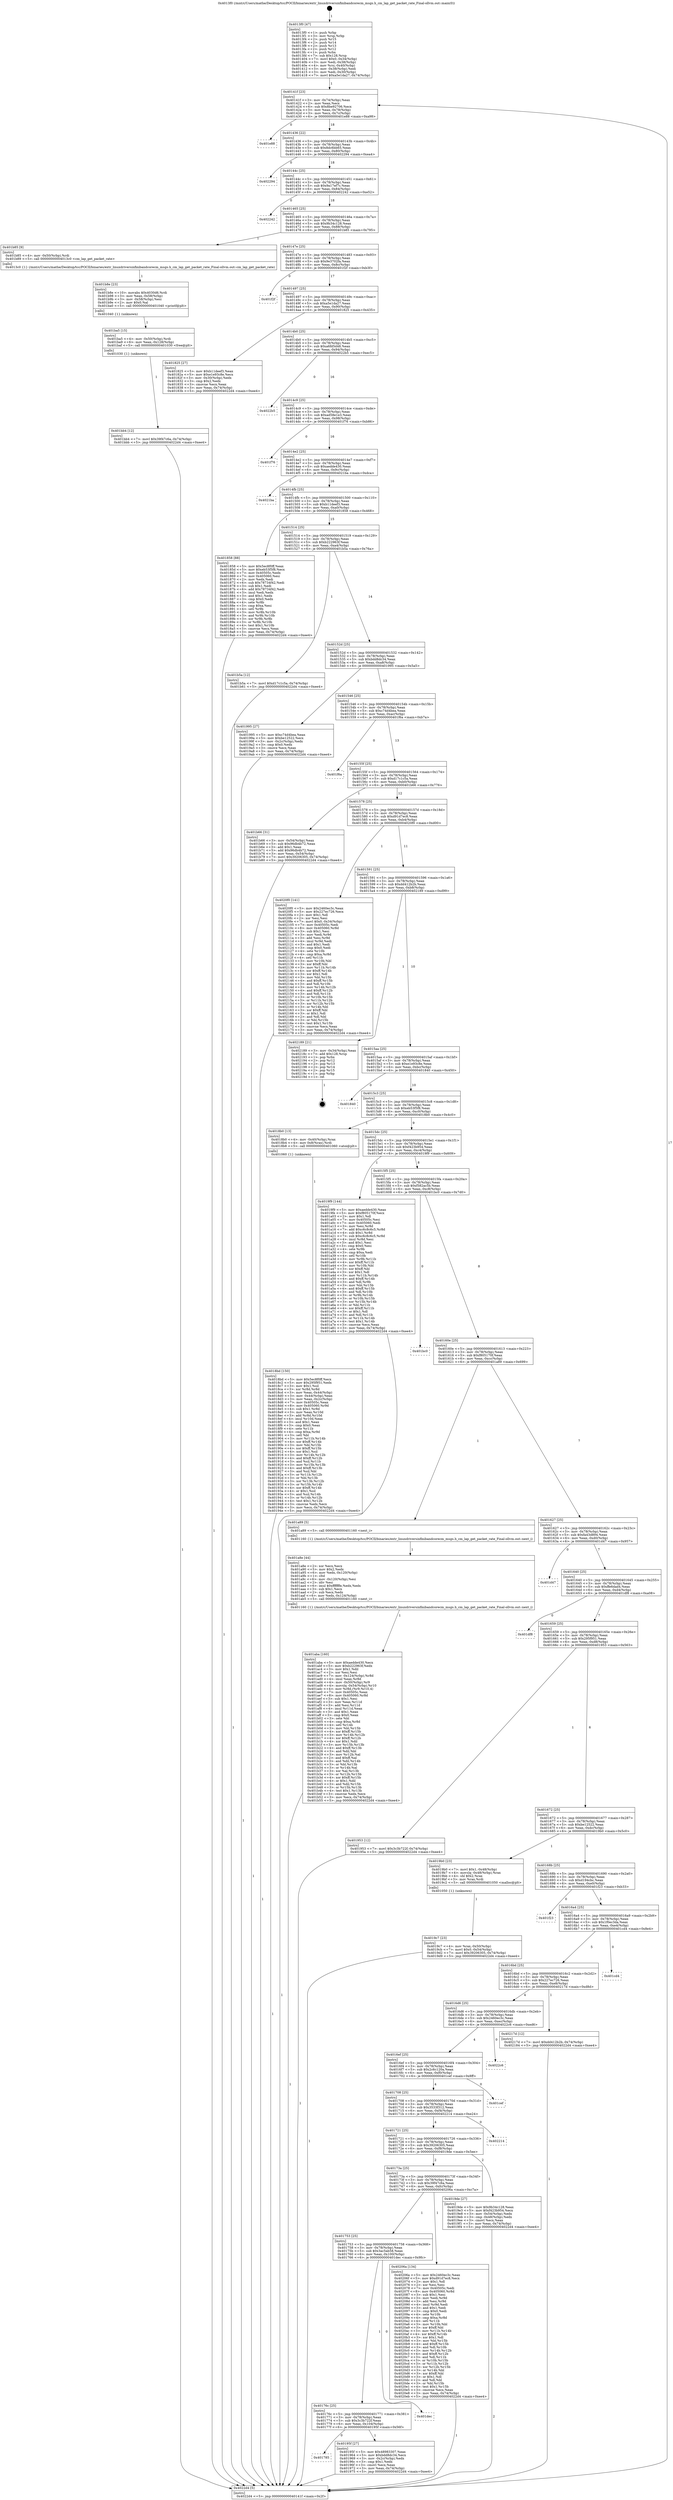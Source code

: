 digraph "0x4013f0" {
  label = "0x4013f0 (/mnt/c/Users/mathe/Desktop/tcc/POCII/binaries/extr_linuxdriversinfinibandcorecm_msgs.h_cm_lap_get_packet_rate_Final-ollvm.out::main(0))"
  labelloc = "t"
  node[shape=record]

  Entry [label="",width=0.3,height=0.3,shape=circle,fillcolor=black,style=filled]
  "0x40141f" [label="{
     0x40141f [23]\l
     | [instrs]\l
     &nbsp;&nbsp;0x40141f \<+3\>: mov -0x74(%rbp),%eax\l
     &nbsp;&nbsp;0x401422 \<+2\>: mov %eax,%ecx\l
     &nbsp;&nbsp;0x401424 \<+6\>: sub $0x8be92706,%ecx\l
     &nbsp;&nbsp;0x40142a \<+3\>: mov %eax,-0x78(%rbp)\l
     &nbsp;&nbsp;0x40142d \<+3\>: mov %ecx,-0x7c(%rbp)\l
     &nbsp;&nbsp;0x401430 \<+6\>: je 0000000000401e88 \<main+0xa98\>\l
  }"]
  "0x401e88" [label="{
     0x401e88\l
  }", style=dashed]
  "0x401436" [label="{
     0x401436 [22]\l
     | [instrs]\l
     &nbsp;&nbsp;0x401436 \<+5\>: jmp 000000000040143b \<main+0x4b\>\l
     &nbsp;&nbsp;0x40143b \<+3\>: mov -0x78(%rbp),%eax\l
     &nbsp;&nbsp;0x40143e \<+5\>: sub $0x8dc6bb65,%eax\l
     &nbsp;&nbsp;0x401443 \<+3\>: mov %eax,-0x80(%rbp)\l
     &nbsp;&nbsp;0x401446 \<+6\>: je 0000000000402294 \<main+0xea4\>\l
  }"]
  Exit [label="",width=0.3,height=0.3,shape=circle,fillcolor=black,style=filled,peripheries=2]
  "0x402294" [label="{
     0x402294\l
  }", style=dashed]
  "0x40144c" [label="{
     0x40144c [25]\l
     | [instrs]\l
     &nbsp;&nbsp;0x40144c \<+5\>: jmp 0000000000401451 \<main+0x61\>\l
     &nbsp;&nbsp;0x401451 \<+3\>: mov -0x78(%rbp),%eax\l
     &nbsp;&nbsp;0x401454 \<+5\>: sub $0x9a17ef7c,%eax\l
     &nbsp;&nbsp;0x401459 \<+6\>: mov %eax,-0x84(%rbp)\l
     &nbsp;&nbsp;0x40145f \<+6\>: je 0000000000402242 \<main+0xe52\>\l
  }"]
  "0x401bb4" [label="{
     0x401bb4 [12]\l
     | [instrs]\l
     &nbsp;&nbsp;0x401bb4 \<+7\>: movl $0x39f47c6a,-0x74(%rbp)\l
     &nbsp;&nbsp;0x401bbb \<+5\>: jmp 00000000004022d4 \<main+0xee4\>\l
  }"]
  "0x402242" [label="{
     0x402242\l
  }", style=dashed]
  "0x401465" [label="{
     0x401465 [25]\l
     | [instrs]\l
     &nbsp;&nbsp;0x401465 \<+5\>: jmp 000000000040146a \<main+0x7a\>\l
     &nbsp;&nbsp;0x40146a \<+3\>: mov -0x78(%rbp),%eax\l
     &nbsp;&nbsp;0x40146d \<+5\>: sub $0x9b34c128,%eax\l
     &nbsp;&nbsp;0x401472 \<+6\>: mov %eax,-0x88(%rbp)\l
     &nbsp;&nbsp;0x401478 \<+6\>: je 0000000000401b85 \<main+0x795\>\l
  }"]
  "0x401ba5" [label="{
     0x401ba5 [15]\l
     | [instrs]\l
     &nbsp;&nbsp;0x401ba5 \<+4\>: mov -0x50(%rbp),%rdi\l
     &nbsp;&nbsp;0x401ba9 \<+6\>: mov %eax,-0x128(%rbp)\l
     &nbsp;&nbsp;0x401baf \<+5\>: call 0000000000401030 \<free@plt\>\l
     | [calls]\l
     &nbsp;&nbsp;0x401030 \{1\} (unknown)\l
  }"]
  "0x401b85" [label="{
     0x401b85 [9]\l
     | [instrs]\l
     &nbsp;&nbsp;0x401b85 \<+4\>: mov -0x50(%rbp),%rdi\l
     &nbsp;&nbsp;0x401b89 \<+5\>: call 00000000004013c0 \<cm_lap_get_packet_rate\>\l
     | [calls]\l
     &nbsp;&nbsp;0x4013c0 \{1\} (/mnt/c/Users/mathe/Desktop/tcc/POCII/binaries/extr_linuxdriversinfinibandcorecm_msgs.h_cm_lap_get_packet_rate_Final-ollvm.out::cm_lap_get_packet_rate)\l
  }"]
  "0x40147e" [label="{
     0x40147e [25]\l
     | [instrs]\l
     &nbsp;&nbsp;0x40147e \<+5\>: jmp 0000000000401483 \<main+0x93\>\l
     &nbsp;&nbsp;0x401483 \<+3\>: mov -0x78(%rbp),%eax\l
     &nbsp;&nbsp;0x401486 \<+5\>: sub $0x9e3702fa,%eax\l
     &nbsp;&nbsp;0x40148b \<+6\>: mov %eax,-0x8c(%rbp)\l
     &nbsp;&nbsp;0x401491 \<+6\>: je 0000000000401f2f \<main+0xb3f\>\l
  }"]
  "0x401b8e" [label="{
     0x401b8e [23]\l
     | [instrs]\l
     &nbsp;&nbsp;0x401b8e \<+10\>: movabs $0x4030d6,%rdi\l
     &nbsp;&nbsp;0x401b98 \<+3\>: mov %eax,-0x58(%rbp)\l
     &nbsp;&nbsp;0x401b9b \<+3\>: mov -0x58(%rbp),%esi\l
     &nbsp;&nbsp;0x401b9e \<+2\>: mov $0x0,%al\l
     &nbsp;&nbsp;0x401ba0 \<+5\>: call 0000000000401040 \<printf@plt\>\l
     | [calls]\l
     &nbsp;&nbsp;0x401040 \{1\} (unknown)\l
  }"]
  "0x401f2f" [label="{
     0x401f2f\l
  }", style=dashed]
  "0x401497" [label="{
     0x401497 [25]\l
     | [instrs]\l
     &nbsp;&nbsp;0x401497 \<+5\>: jmp 000000000040149c \<main+0xac\>\l
     &nbsp;&nbsp;0x40149c \<+3\>: mov -0x78(%rbp),%eax\l
     &nbsp;&nbsp;0x40149f \<+5\>: sub $0xa5e1da27,%eax\l
     &nbsp;&nbsp;0x4014a4 \<+6\>: mov %eax,-0x90(%rbp)\l
     &nbsp;&nbsp;0x4014aa \<+6\>: je 0000000000401825 \<main+0x435\>\l
  }"]
  "0x401aba" [label="{
     0x401aba [160]\l
     | [instrs]\l
     &nbsp;&nbsp;0x401aba \<+5\>: mov $0xaedde430,%ecx\l
     &nbsp;&nbsp;0x401abf \<+5\>: mov $0xb222963f,%edx\l
     &nbsp;&nbsp;0x401ac4 \<+3\>: mov $0x1,%dil\l
     &nbsp;&nbsp;0x401ac7 \<+2\>: xor %esi,%esi\l
     &nbsp;&nbsp;0x401ac9 \<+7\>: mov -0x124(%rbp),%r8d\l
     &nbsp;&nbsp;0x401ad0 \<+4\>: imul %eax,%r8d\l
     &nbsp;&nbsp;0x401ad4 \<+4\>: mov -0x50(%rbp),%r9\l
     &nbsp;&nbsp;0x401ad8 \<+4\>: movslq -0x54(%rbp),%r10\l
     &nbsp;&nbsp;0x401adc \<+4\>: mov %r8d,(%r9,%r10,4)\l
     &nbsp;&nbsp;0x401ae0 \<+7\>: mov 0x40505c,%eax\l
     &nbsp;&nbsp;0x401ae7 \<+8\>: mov 0x405060,%r8d\l
     &nbsp;&nbsp;0x401aef \<+3\>: sub $0x1,%esi\l
     &nbsp;&nbsp;0x401af2 \<+3\>: mov %eax,%r11d\l
     &nbsp;&nbsp;0x401af5 \<+3\>: add %esi,%r11d\l
     &nbsp;&nbsp;0x401af8 \<+4\>: imul %r11d,%eax\l
     &nbsp;&nbsp;0x401afc \<+3\>: and $0x1,%eax\l
     &nbsp;&nbsp;0x401aff \<+3\>: cmp $0x0,%eax\l
     &nbsp;&nbsp;0x401b02 \<+3\>: sete %bl\l
     &nbsp;&nbsp;0x401b05 \<+4\>: cmp $0xa,%r8d\l
     &nbsp;&nbsp;0x401b09 \<+4\>: setl %r14b\l
     &nbsp;&nbsp;0x401b0d \<+3\>: mov %bl,%r15b\l
     &nbsp;&nbsp;0x401b10 \<+4\>: xor $0xff,%r15b\l
     &nbsp;&nbsp;0x401b14 \<+3\>: mov %r14b,%r12b\l
     &nbsp;&nbsp;0x401b17 \<+4\>: xor $0xff,%r12b\l
     &nbsp;&nbsp;0x401b1b \<+4\>: xor $0x1,%dil\l
     &nbsp;&nbsp;0x401b1f \<+3\>: mov %r15b,%r13b\l
     &nbsp;&nbsp;0x401b22 \<+4\>: and $0xff,%r13b\l
     &nbsp;&nbsp;0x401b26 \<+3\>: and %dil,%bl\l
     &nbsp;&nbsp;0x401b29 \<+3\>: mov %r12b,%al\l
     &nbsp;&nbsp;0x401b2c \<+2\>: and $0xff,%al\l
     &nbsp;&nbsp;0x401b2e \<+3\>: and %dil,%r14b\l
     &nbsp;&nbsp;0x401b31 \<+3\>: or %bl,%r13b\l
     &nbsp;&nbsp;0x401b34 \<+3\>: or %r14b,%al\l
     &nbsp;&nbsp;0x401b37 \<+3\>: xor %al,%r13b\l
     &nbsp;&nbsp;0x401b3a \<+3\>: or %r12b,%r15b\l
     &nbsp;&nbsp;0x401b3d \<+4\>: xor $0xff,%r15b\l
     &nbsp;&nbsp;0x401b41 \<+4\>: or $0x1,%dil\l
     &nbsp;&nbsp;0x401b45 \<+3\>: and %dil,%r15b\l
     &nbsp;&nbsp;0x401b48 \<+3\>: or %r15b,%r13b\l
     &nbsp;&nbsp;0x401b4b \<+4\>: test $0x1,%r13b\l
     &nbsp;&nbsp;0x401b4f \<+3\>: cmovne %edx,%ecx\l
     &nbsp;&nbsp;0x401b52 \<+3\>: mov %ecx,-0x74(%rbp)\l
     &nbsp;&nbsp;0x401b55 \<+5\>: jmp 00000000004022d4 \<main+0xee4\>\l
  }"]
  "0x401825" [label="{
     0x401825 [27]\l
     | [instrs]\l
     &nbsp;&nbsp;0x401825 \<+5\>: mov $0xb11deef3,%eax\l
     &nbsp;&nbsp;0x40182a \<+5\>: mov $0xe1e93c8e,%ecx\l
     &nbsp;&nbsp;0x40182f \<+3\>: mov -0x30(%rbp),%edx\l
     &nbsp;&nbsp;0x401832 \<+3\>: cmp $0x2,%edx\l
     &nbsp;&nbsp;0x401835 \<+3\>: cmovne %ecx,%eax\l
     &nbsp;&nbsp;0x401838 \<+3\>: mov %eax,-0x74(%rbp)\l
     &nbsp;&nbsp;0x40183b \<+5\>: jmp 00000000004022d4 \<main+0xee4\>\l
  }"]
  "0x4014b0" [label="{
     0x4014b0 [25]\l
     | [instrs]\l
     &nbsp;&nbsp;0x4014b0 \<+5\>: jmp 00000000004014b5 \<main+0xc5\>\l
     &nbsp;&nbsp;0x4014b5 \<+3\>: mov -0x78(%rbp),%eax\l
     &nbsp;&nbsp;0x4014b8 \<+5\>: sub $0xa6fd5d48,%eax\l
     &nbsp;&nbsp;0x4014bd \<+6\>: mov %eax,-0x94(%rbp)\l
     &nbsp;&nbsp;0x4014c3 \<+6\>: je 00000000004022b5 \<main+0xec5\>\l
  }"]
  "0x4022d4" [label="{
     0x4022d4 [5]\l
     | [instrs]\l
     &nbsp;&nbsp;0x4022d4 \<+5\>: jmp 000000000040141f \<main+0x2f\>\l
  }"]
  "0x4013f0" [label="{
     0x4013f0 [47]\l
     | [instrs]\l
     &nbsp;&nbsp;0x4013f0 \<+1\>: push %rbp\l
     &nbsp;&nbsp;0x4013f1 \<+3\>: mov %rsp,%rbp\l
     &nbsp;&nbsp;0x4013f4 \<+2\>: push %r15\l
     &nbsp;&nbsp;0x4013f6 \<+2\>: push %r14\l
     &nbsp;&nbsp;0x4013f8 \<+2\>: push %r13\l
     &nbsp;&nbsp;0x4013fa \<+2\>: push %r12\l
     &nbsp;&nbsp;0x4013fc \<+1\>: push %rbx\l
     &nbsp;&nbsp;0x4013fd \<+7\>: sub $0x128,%rsp\l
     &nbsp;&nbsp;0x401404 \<+7\>: movl $0x0,-0x34(%rbp)\l
     &nbsp;&nbsp;0x40140b \<+3\>: mov %edi,-0x38(%rbp)\l
     &nbsp;&nbsp;0x40140e \<+4\>: mov %rsi,-0x40(%rbp)\l
     &nbsp;&nbsp;0x401412 \<+3\>: mov -0x38(%rbp),%edi\l
     &nbsp;&nbsp;0x401415 \<+3\>: mov %edi,-0x30(%rbp)\l
     &nbsp;&nbsp;0x401418 \<+7\>: movl $0xa5e1da27,-0x74(%rbp)\l
  }"]
  "0x401a8e" [label="{
     0x401a8e [44]\l
     | [instrs]\l
     &nbsp;&nbsp;0x401a8e \<+2\>: xor %ecx,%ecx\l
     &nbsp;&nbsp;0x401a90 \<+5\>: mov $0x2,%edx\l
     &nbsp;&nbsp;0x401a95 \<+6\>: mov %edx,-0x120(%rbp)\l
     &nbsp;&nbsp;0x401a9b \<+1\>: cltd\l
     &nbsp;&nbsp;0x401a9c \<+6\>: mov -0x120(%rbp),%esi\l
     &nbsp;&nbsp;0x401aa2 \<+2\>: idiv %esi\l
     &nbsp;&nbsp;0x401aa4 \<+6\>: imul $0xfffffffe,%edx,%edx\l
     &nbsp;&nbsp;0x401aaa \<+3\>: sub $0x1,%ecx\l
     &nbsp;&nbsp;0x401aad \<+2\>: sub %ecx,%edx\l
     &nbsp;&nbsp;0x401aaf \<+6\>: mov %edx,-0x124(%rbp)\l
     &nbsp;&nbsp;0x401ab5 \<+5\>: call 0000000000401160 \<next_i\>\l
     | [calls]\l
     &nbsp;&nbsp;0x401160 \{1\} (/mnt/c/Users/mathe/Desktop/tcc/POCII/binaries/extr_linuxdriversinfinibandcorecm_msgs.h_cm_lap_get_packet_rate_Final-ollvm.out::next_i)\l
  }"]
  "0x4022b5" [label="{
     0x4022b5\l
  }", style=dashed]
  "0x4014c9" [label="{
     0x4014c9 [25]\l
     | [instrs]\l
     &nbsp;&nbsp;0x4014c9 \<+5\>: jmp 00000000004014ce \<main+0xde\>\l
     &nbsp;&nbsp;0x4014ce \<+3\>: mov -0x78(%rbp),%eax\l
     &nbsp;&nbsp;0x4014d1 \<+5\>: sub $0xad58e1e3,%eax\l
     &nbsp;&nbsp;0x4014d6 \<+6\>: mov %eax,-0x98(%rbp)\l
     &nbsp;&nbsp;0x4014dc \<+6\>: je 0000000000401f76 \<main+0xb86\>\l
  }"]
  "0x4019c7" [label="{
     0x4019c7 [23]\l
     | [instrs]\l
     &nbsp;&nbsp;0x4019c7 \<+4\>: mov %rax,-0x50(%rbp)\l
     &nbsp;&nbsp;0x4019cb \<+7\>: movl $0x0,-0x54(%rbp)\l
     &nbsp;&nbsp;0x4019d2 \<+7\>: movl $0x39206305,-0x74(%rbp)\l
     &nbsp;&nbsp;0x4019d9 \<+5\>: jmp 00000000004022d4 \<main+0xee4\>\l
  }"]
  "0x401f76" [label="{
     0x401f76\l
  }", style=dashed]
  "0x4014e2" [label="{
     0x4014e2 [25]\l
     | [instrs]\l
     &nbsp;&nbsp;0x4014e2 \<+5\>: jmp 00000000004014e7 \<main+0xf7\>\l
     &nbsp;&nbsp;0x4014e7 \<+3\>: mov -0x78(%rbp),%eax\l
     &nbsp;&nbsp;0x4014ea \<+5\>: sub $0xaedde430,%eax\l
     &nbsp;&nbsp;0x4014ef \<+6\>: mov %eax,-0x9c(%rbp)\l
     &nbsp;&nbsp;0x4014f5 \<+6\>: je 00000000004021ba \<main+0xdca\>\l
  }"]
  "0x401785" [label="{
     0x401785\l
  }", style=dashed]
  "0x4021ba" [label="{
     0x4021ba\l
  }", style=dashed]
  "0x4014fb" [label="{
     0x4014fb [25]\l
     | [instrs]\l
     &nbsp;&nbsp;0x4014fb \<+5\>: jmp 0000000000401500 \<main+0x110\>\l
     &nbsp;&nbsp;0x401500 \<+3\>: mov -0x78(%rbp),%eax\l
     &nbsp;&nbsp;0x401503 \<+5\>: sub $0xb11deef3,%eax\l
     &nbsp;&nbsp;0x401508 \<+6\>: mov %eax,-0xa0(%rbp)\l
     &nbsp;&nbsp;0x40150e \<+6\>: je 0000000000401858 \<main+0x468\>\l
  }"]
  "0x40195f" [label="{
     0x40195f [27]\l
     | [instrs]\l
     &nbsp;&nbsp;0x40195f \<+5\>: mov $0x48983307,%eax\l
     &nbsp;&nbsp;0x401964 \<+5\>: mov $0xbdd8dc34,%ecx\l
     &nbsp;&nbsp;0x401969 \<+3\>: mov -0x2c(%rbp),%edx\l
     &nbsp;&nbsp;0x40196c \<+3\>: cmp $0x1,%edx\l
     &nbsp;&nbsp;0x40196f \<+3\>: cmovl %ecx,%eax\l
     &nbsp;&nbsp;0x401972 \<+3\>: mov %eax,-0x74(%rbp)\l
     &nbsp;&nbsp;0x401975 \<+5\>: jmp 00000000004022d4 \<main+0xee4\>\l
  }"]
  "0x401858" [label="{
     0x401858 [88]\l
     | [instrs]\l
     &nbsp;&nbsp;0x401858 \<+5\>: mov $0x5ec8f0ff,%eax\l
     &nbsp;&nbsp;0x40185d \<+5\>: mov $0xeb53f5f8,%ecx\l
     &nbsp;&nbsp;0x401862 \<+7\>: mov 0x40505c,%edx\l
     &nbsp;&nbsp;0x401869 \<+7\>: mov 0x405060,%esi\l
     &nbsp;&nbsp;0x401870 \<+2\>: mov %edx,%edi\l
     &nbsp;&nbsp;0x401872 \<+6\>: sub $0x78734f42,%edi\l
     &nbsp;&nbsp;0x401878 \<+3\>: sub $0x1,%edi\l
     &nbsp;&nbsp;0x40187b \<+6\>: add $0x78734f42,%edi\l
     &nbsp;&nbsp;0x401881 \<+3\>: imul %edi,%edx\l
     &nbsp;&nbsp;0x401884 \<+3\>: and $0x1,%edx\l
     &nbsp;&nbsp;0x401887 \<+3\>: cmp $0x0,%edx\l
     &nbsp;&nbsp;0x40188a \<+4\>: sete %r8b\l
     &nbsp;&nbsp;0x40188e \<+3\>: cmp $0xa,%esi\l
     &nbsp;&nbsp;0x401891 \<+4\>: setl %r9b\l
     &nbsp;&nbsp;0x401895 \<+3\>: mov %r8b,%r10b\l
     &nbsp;&nbsp;0x401898 \<+3\>: and %r9b,%r10b\l
     &nbsp;&nbsp;0x40189b \<+3\>: xor %r9b,%r8b\l
     &nbsp;&nbsp;0x40189e \<+3\>: or %r8b,%r10b\l
     &nbsp;&nbsp;0x4018a1 \<+4\>: test $0x1,%r10b\l
     &nbsp;&nbsp;0x4018a5 \<+3\>: cmovne %ecx,%eax\l
     &nbsp;&nbsp;0x4018a8 \<+3\>: mov %eax,-0x74(%rbp)\l
     &nbsp;&nbsp;0x4018ab \<+5\>: jmp 00000000004022d4 \<main+0xee4\>\l
  }"]
  "0x401514" [label="{
     0x401514 [25]\l
     | [instrs]\l
     &nbsp;&nbsp;0x401514 \<+5\>: jmp 0000000000401519 \<main+0x129\>\l
     &nbsp;&nbsp;0x401519 \<+3\>: mov -0x78(%rbp),%eax\l
     &nbsp;&nbsp;0x40151c \<+5\>: sub $0xb222963f,%eax\l
     &nbsp;&nbsp;0x401521 \<+6\>: mov %eax,-0xa4(%rbp)\l
     &nbsp;&nbsp;0x401527 \<+6\>: je 0000000000401b5a \<main+0x76a\>\l
  }"]
  "0x40176c" [label="{
     0x40176c [25]\l
     | [instrs]\l
     &nbsp;&nbsp;0x40176c \<+5\>: jmp 0000000000401771 \<main+0x381\>\l
     &nbsp;&nbsp;0x401771 \<+3\>: mov -0x78(%rbp),%eax\l
     &nbsp;&nbsp;0x401774 \<+5\>: sub $0x3c3b722f,%eax\l
     &nbsp;&nbsp;0x401779 \<+6\>: mov %eax,-0x104(%rbp)\l
     &nbsp;&nbsp;0x40177f \<+6\>: je 000000000040195f \<main+0x56f\>\l
  }"]
  "0x401b5a" [label="{
     0x401b5a [12]\l
     | [instrs]\l
     &nbsp;&nbsp;0x401b5a \<+7\>: movl $0xd17c1c5a,-0x74(%rbp)\l
     &nbsp;&nbsp;0x401b61 \<+5\>: jmp 00000000004022d4 \<main+0xee4\>\l
  }"]
  "0x40152d" [label="{
     0x40152d [25]\l
     | [instrs]\l
     &nbsp;&nbsp;0x40152d \<+5\>: jmp 0000000000401532 \<main+0x142\>\l
     &nbsp;&nbsp;0x401532 \<+3\>: mov -0x78(%rbp),%eax\l
     &nbsp;&nbsp;0x401535 \<+5\>: sub $0xbdd8dc34,%eax\l
     &nbsp;&nbsp;0x40153a \<+6\>: mov %eax,-0xa8(%rbp)\l
     &nbsp;&nbsp;0x401540 \<+6\>: je 0000000000401995 \<main+0x5a5\>\l
  }"]
  "0x401dec" [label="{
     0x401dec\l
  }", style=dashed]
  "0x401995" [label="{
     0x401995 [27]\l
     | [instrs]\l
     &nbsp;&nbsp;0x401995 \<+5\>: mov $0xc74d4bea,%eax\l
     &nbsp;&nbsp;0x40199a \<+5\>: mov $0xbe12522,%ecx\l
     &nbsp;&nbsp;0x40199f \<+3\>: mov -0x2c(%rbp),%edx\l
     &nbsp;&nbsp;0x4019a2 \<+3\>: cmp $0x0,%edx\l
     &nbsp;&nbsp;0x4019a5 \<+3\>: cmove %ecx,%eax\l
     &nbsp;&nbsp;0x4019a8 \<+3\>: mov %eax,-0x74(%rbp)\l
     &nbsp;&nbsp;0x4019ab \<+5\>: jmp 00000000004022d4 \<main+0xee4\>\l
  }"]
  "0x401546" [label="{
     0x401546 [25]\l
     | [instrs]\l
     &nbsp;&nbsp;0x401546 \<+5\>: jmp 000000000040154b \<main+0x15b\>\l
     &nbsp;&nbsp;0x40154b \<+3\>: mov -0x78(%rbp),%eax\l
     &nbsp;&nbsp;0x40154e \<+5\>: sub $0xc74d4bea,%eax\l
     &nbsp;&nbsp;0x401553 \<+6\>: mov %eax,-0xac(%rbp)\l
     &nbsp;&nbsp;0x401559 \<+6\>: je 0000000000401f6a \<main+0xb7a\>\l
  }"]
  "0x401753" [label="{
     0x401753 [25]\l
     | [instrs]\l
     &nbsp;&nbsp;0x401753 \<+5\>: jmp 0000000000401758 \<main+0x368\>\l
     &nbsp;&nbsp;0x401758 \<+3\>: mov -0x78(%rbp),%eax\l
     &nbsp;&nbsp;0x40175b \<+5\>: sub $0x3ac5ab58,%eax\l
     &nbsp;&nbsp;0x401760 \<+6\>: mov %eax,-0x100(%rbp)\l
     &nbsp;&nbsp;0x401766 \<+6\>: je 0000000000401dec \<main+0x9fc\>\l
  }"]
  "0x401f6a" [label="{
     0x401f6a\l
  }", style=dashed]
  "0x40155f" [label="{
     0x40155f [25]\l
     | [instrs]\l
     &nbsp;&nbsp;0x40155f \<+5\>: jmp 0000000000401564 \<main+0x174\>\l
     &nbsp;&nbsp;0x401564 \<+3\>: mov -0x78(%rbp),%eax\l
     &nbsp;&nbsp;0x401567 \<+5\>: sub $0xd17c1c5a,%eax\l
     &nbsp;&nbsp;0x40156c \<+6\>: mov %eax,-0xb0(%rbp)\l
     &nbsp;&nbsp;0x401572 \<+6\>: je 0000000000401b66 \<main+0x776\>\l
  }"]
  "0x40206a" [label="{
     0x40206a [134]\l
     | [instrs]\l
     &nbsp;&nbsp;0x40206a \<+5\>: mov $0x2460ec3c,%eax\l
     &nbsp;&nbsp;0x40206f \<+5\>: mov $0xd91d7ec8,%ecx\l
     &nbsp;&nbsp;0x402074 \<+2\>: mov $0x1,%dl\l
     &nbsp;&nbsp;0x402076 \<+2\>: xor %esi,%esi\l
     &nbsp;&nbsp;0x402078 \<+7\>: mov 0x40505c,%edi\l
     &nbsp;&nbsp;0x40207f \<+8\>: mov 0x405060,%r8d\l
     &nbsp;&nbsp;0x402087 \<+3\>: sub $0x1,%esi\l
     &nbsp;&nbsp;0x40208a \<+3\>: mov %edi,%r9d\l
     &nbsp;&nbsp;0x40208d \<+3\>: add %esi,%r9d\l
     &nbsp;&nbsp;0x402090 \<+4\>: imul %r9d,%edi\l
     &nbsp;&nbsp;0x402094 \<+3\>: and $0x1,%edi\l
     &nbsp;&nbsp;0x402097 \<+3\>: cmp $0x0,%edi\l
     &nbsp;&nbsp;0x40209a \<+4\>: sete %r10b\l
     &nbsp;&nbsp;0x40209e \<+4\>: cmp $0xa,%r8d\l
     &nbsp;&nbsp;0x4020a2 \<+4\>: setl %r11b\l
     &nbsp;&nbsp;0x4020a6 \<+3\>: mov %r10b,%bl\l
     &nbsp;&nbsp;0x4020a9 \<+3\>: xor $0xff,%bl\l
     &nbsp;&nbsp;0x4020ac \<+3\>: mov %r11b,%r14b\l
     &nbsp;&nbsp;0x4020af \<+4\>: xor $0xff,%r14b\l
     &nbsp;&nbsp;0x4020b3 \<+3\>: xor $0x1,%dl\l
     &nbsp;&nbsp;0x4020b6 \<+3\>: mov %bl,%r15b\l
     &nbsp;&nbsp;0x4020b9 \<+4\>: and $0xff,%r15b\l
     &nbsp;&nbsp;0x4020bd \<+3\>: and %dl,%r10b\l
     &nbsp;&nbsp;0x4020c0 \<+3\>: mov %r14b,%r12b\l
     &nbsp;&nbsp;0x4020c3 \<+4\>: and $0xff,%r12b\l
     &nbsp;&nbsp;0x4020c7 \<+3\>: and %dl,%r11b\l
     &nbsp;&nbsp;0x4020ca \<+3\>: or %r10b,%r15b\l
     &nbsp;&nbsp;0x4020cd \<+3\>: or %r11b,%r12b\l
     &nbsp;&nbsp;0x4020d0 \<+3\>: xor %r12b,%r15b\l
     &nbsp;&nbsp;0x4020d3 \<+3\>: or %r14b,%bl\l
     &nbsp;&nbsp;0x4020d6 \<+3\>: xor $0xff,%bl\l
     &nbsp;&nbsp;0x4020d9 \<+3\>: or $0x1,%dl\l
     &nbsp;&nbsp;0x4020dc \<+2\>: and %dl,%bl\l
     &nbsp;&nbsp;0x4020de \<+3\>: or %bl,%r15b\l
     &nbsp;&nbsp;0x4020e1 \<+4\>: test $0x1,%r15b\l
     &nbsp;&nbsp;0x4020e5 \<+3\>: cmovne %ecx,%eax\l
     &nbsp;&nbsp;0x4020e8 \<+3\>: mov %eax,-0x74(%rbp)\l
     &nbsp;&nbsp;0x4020eb \<+5\>: jmp 00000000004022d4 \<main+0xee4\>\l
  }"]
  "0x401b66" [label="{
     0x401b66 [31]\l
     | [instrs]\l
     &nbsp;&nbsp;0x401b66 \<+3\>: mov -0x54(%rbp),%eax\l
     &nbsp;&nbsp;0x401b69 \<+5\>: sub $0x96db4b72,%eax\l
     &nbsp;&nbsp;0x401b6e \<+3\>: add $0x1,%eax\l
     &nbsp;&nbsp;0x401b71 \<+5\>: add $0x96db4b72,%eax\l
     &nbsp;&nbsp;0x401b76 \<+3\>: mov %eax,-0x54(%rbp)\l
     &nbsp;&nbsp;0x401b79 \<+7\>: movl $0x39206305,-0x74(%rbp)\l
     &nbsp;&nbsp;0x401b80 \<+5\>: jmp 00000000004022d4 \<main+0xee4\>\l
  }"]
  "0x401578" [label="{
     0x401578 [25]\l
     | [instrs]\l
     &nbsp;&nbsp;0x401578 \<+5\>: jmp 000000000040157d \<main+0x18d\>\l
     &nbsp;&nbsp;0x40157d \<+3\>: mov -0x78(%rbp),%eax\l
     &nbsp;&nbsp;0x401580 \<+5\>: sub $0xd91d7ec8,%eax\l
     &nbsp;&nbsp;0x401585 \<+6\>: mov %eax,-0xb4(%rbp)\l
     &nbsp;&nbsp;0x40158b \<+6\>: je 00000000004020f0 \<main+0xd00\>\l
  }"]
  "0x40173a" [label="{
     0x40173a [25]\l
     | [instrs]\l
     &nbsp;&nbsp;0x40173a \<+5\>: jmp 000000000040173f \<main+0x34f\>\l
     &nbsp;&nbsp;0x40173f \<+3\>: mov -0x78(%rbp),%eax\l
     &nbsp;&nbsp;0x401742 \<+5\>: sub $0x39f47c6a,%eax\l
     &nbsp;&nbsp;0x401747 \<+6\>: mov %eax,-0xfc(%rbp)\l
     &nbsp;&nbsp;0x40174d \<+6\>: je 000000000040206a \<main+0xc7a\>\l
  }"]
  "0x4020f0" [label="{
     0x4020f0 [141]\l
     | [instrs]\l
     &nbsp;&nbsp;0x4020f0 \<+5\>: mov $0x2460ec3c,%eax\l
     &nbsp;&nbsp;0x4020f5 \<+5\>: mov $0x227ec726,%ecx\l
     &nbsp;&nbsp;0x4020fa \<+2\>: mov $0x1,%dl\l
     &nbsp;&nbsp;0x4020fc \<+2\>: xor %esi,%esi\l
     &nbsp;&nbsp;0x4020fe \<+7\>: movl $0x0,-0x34(%rbp)\l
     &nbsp;&nbsp;0x402105 \<+7\>: mov 0x40505c,%edi\l
     &nbsp;&nbsp;0x40210c \<+8\>: mov 0x405060,%r8d\l
     &nbsp;&nbsp;0x402114 \<+3\>: sub $0x1,%esi\l
     &nbsp;&nbsp;0x402117 \<+3\>: mov %edi,%r9d\l
     &nbsp;&nbsp;0x40211a \<+3\>: add %esi,%r9d\l
     &nbsp;&nbsp;0x40211d \<+4\>: imul %r9d,%edi\l
     &nbsp;&nbsp;0x402121 \<+3\>: and $0x1,%edi\l
     &nbsp;&nbsp;0x402124 \<+3\>: cmp $0x0,%edi\l
     &nbsp;&nbsp;0x402127 \<+4\>: sete %r10b\l
     &nbsp;&nbsp;0x40212b \<+4\>: cmp $0xa,%r8d\l
     &nbsp;&nbsp;0x40212f \<+4\>: setl %r11b\l
     &nbsp;&nbsp;0x402133 \<+3\>: mov %r10b,%bl\l
     &nbsp;&nbsp;0x402136 \<+3\>: xor $0xff,%bl\l
     &nbsp;&nbsp;0x402139 \<+3\>: mov %r11b,%r14b\l
     &nbsp;&nbsp;0x40213c \<+4\>: xor $0xff,%r14b\l
     &nbsp;&nbsp;0x402140 \<+3\>: xor $0x1,%dl\l
     &nbsp;&nbsp;0x402143 \<+3\>: mov %bl,%r15b\l
     &nbsp;&nbsp;0x402146 \<+4\>: and $0xff,%r15b\l
     &nbsp;&nbsp;0x40214a \<+3\>: and %dl,%r10b\l
     &nbsp;&nbsp;0x40214d \<+3\>: mov %r14b,%r12b\l
     &nbsp;&nbsp;0x402150 \<+4\>: and $0xff,%r12b\l
     &nbsp;&nbsp;0x402154 \<+3\>: and %dl,%r11b\l
     &nbsp;&nbsp;0x402157 \<+3\>: or %r10b,%r15b\l
     &nbsp;&nbsp;0x40215a \<+3\>: or %r11b,%r12b\l
     &nbsp;&nbsp;0x40215d \<+3\>: xor %r12b,%r15b\l
     &nbsp;&nbsp;0x402160 \<+3\>: or %r14b,%bl\l
     &nbsp;&nbsp;0x402163 \<+3\>: xor $0xff,%bl\l
     &nbsp;&nbsp;0x402166 \<+3\>: or $0x1,%dl\l
     &nbsp;&nbsp;0x402169 \<+2\>: and %dl,%bl\l
     &nbsp;&nbsp;0x40216b \<+3\>: or %bl,%r15b\l
     &nbsp;&nbsp;0x40216e \<+4\>: test $0x1,%r15b\l
     &nbsp;&nbsp;0x402172 \<+3\>: cmovne %ecx,%eax\l
     &nbsp;&nbsp;0x402175 \<+3\>: mov %eax,-0x74(%rbp)\l
     &nbsp;&nbsp;0x402178 \<+5\>: jmp 00000000004022d4 \<main+0xee4\>\l
  }"]
  "0x401591" [label="{
     0x401591 [25]\l
     | [instrs]\l
     &nbsp;&nbsp;0x401591 \<+5\>: jmp 0000000000401596 \<main+0x1a6\>\l
     &nbsp;&nbsp;0x401596 \<+3\>: mov -0x78(%rbp),%eax\l
     &nbsp;&nbsp;0x401599 \<+5\>: sub $0xdd412b2b,%eax\l
     &nbsp;&nbsp;0x40159e \<+6\>: mov %eax,-0xb8(%rbp)\l
     &nbsp;&nbsp;0x4015a4 \<+6\>: je 0000000000402189 \<main+0xd99\>\l
  }"]
  "0x4019de" [label="{
     0x4019de [27]\l
     | [instrs]\l
     &nbsp;&nbsp;0x4019de \<+5\>: mov $0x9b34c128,%eax\l
     &nbsp;&nbsp;0x4019e3 \<+5\>: mov $0xf423b954,%ecx\l
     &nbsp;&nbsp;0x4019e8 \<+3\>: mov -0x54(%rbp),%edx\l
     &nbsp;&nbsp;0x4019eb \<+3\>: cmp -0x48(%rbp),%edx\l
     &nbsp;&nbsp;0x4019ee \<+3\>: cmovl %ecx,%eax\l
     &nbsp;&nbsp;0x4019f1 \<+3\>: mov %eax,-0x74(%rbp)\l
     &nbsp;&nbsp;0x4019f4 \<+5\>: jmp 00000000004022d4 \<main+0xee4\>\l
  }"]
  "0x402189" [label="{
     0x402189 [21]\l
     | [instrs]\l
     &nbsp;&nbsp;0x402189 \<+3\>: mov -0x34(%rbp),%eax\l
     &nbsp;&nbsp;0x40218c \<+7\>: add $0x128,%rsp\l
     &nbsp;&nbsp;0x402193 \<+1\>: pop %rbx\l
     &nbsp;&nbsp;0x402194 \<+2\>: pop %r12\l
     &nbsp;&nbsp;0x402196 \<+2\>: pop %r13\l
     &nbsp;&nbsp;0x402198 \<+2\>: pop %r14\l
     &nbsp;&nbsp;0x40219a \<+2\>: pop %r15\l
     &nbsp;&nbsp;0x40219c \<+1\>: pop %rbp\l
     &nbsp;&nbsp;0x40219d \<+1\>: ret\l
  }"]
  "0x4015aa" [label="{
     0x4015aa [25]\l
     | [instrs]\l
     &nbsp;&nbsp;0x4015aa \<+5\>: jmp 00000000004015af \<main+0x1bf\>\l
     &nbsp;&nbsp;0x4015af \<+3\>: mov -0x78(%rbp),%eax\l
     &nbsp;&nbsp;0x4015b2 \<+5\>: sub $0xe1e93c8e,%eax\l
     &nbsp;&nbsp;0x4015b7 \<+6\>: mov %eax,-0xbc(%rbp)\l
     &nbsp;&nbsp;0x4015bd \<+6\>: je 0000000000401840 \<main+0x450\>\l
  }"]
  "0x401721" [label="{
     0x401721 [25]\l
     | [instrs]\l
     &nbsp;&nbsp;0x401721 \<+5\>: jmp 0000000000401726 \<main+0x336\>\l
     &nbsp;&nbsp;0x401726 \<+3\>: mov -0x78(%rbp),%eax\l
     &nbsp;&nbsp;0x401729 \<+5\>: sub $0x39206305,%eax\l
     &nbsp;&nbsp;0x40172e \<+6\>: mov %eax,-0xf8(%rbp)\l
     &nbsp;&nbsp;0x401734 \<+6\>: je 00000000004019de \<main+0x5ee\>\l
  }"]
  "0x401840" [label="{
     0x401840\l
  }", style=dashed]
  "0x4015c3" [label="{
     0x4015c3 [25]\l
     | [instrs]\l
     &nbsp;&nbsp;0x4015c3 \<+5\>: jmp 00000000004015c8 \<main+0x1d8\>\l
     &nbsp;&nbsp;0x4015c8 \<+3\>: mov -0x78(%rbp),%eax\l
     &nbsp;&nbsp;0x4015cb \<+5\>: sub $0xeb53f5f8,%eax\l
     &nbsp;&nbsp;0x4015d0 \<+6\>: mov %eax,-0xc0(%rbp)\l
     &nbsp;&nbsp;0x4015d6 \<+6\>: je 00000000004018b0 \<main+0x4c0\>\l
  }"]
  "0x402214" [label="{
     0x402214\l
  }", style=dashed]
  "0x4018b0" [label="{
     0x4018b0 [13]\l
     | [instrs]\l
     &nbsp;&nbsp;0x4018b0 \<+4\>: mov -0x40(%rbp),%rax\l
     &nbsp;&nbsp;0x4018b4 \<+4\>: mov 0x8(%rax),%rdi\l
     &nbsp;&nbsp;0x4018b8 \<+5\>: call 0000000000401060 \<atoi@plt\>\l
     | [calls]\l
     &nbsp;&nbsp;0x401060 \{1\} (unknown)\l
  }"]
  "0x4015dc" [label="{
     0x4015dc [25]\l
     | [instrs]\l
     &nbsp;&nbsp;0x4015dc \<+5\>: jmp 00000000004015e1 \<main+0x1f1\>\l
     &nbsp;&nbsp;0x4015e1 \<+3\>: mov -0x78(%rbp),%eax\l
     &nbsp;&nbsp;0x4015e4 \<+5\>: sub $0xf423b954,%eax\l
     &nbsp;&nbsp;0x4015e9 \<+6\>: mov %eax,-0xc4(%rbp)\l
     &nbsp;&nbsp;0x4015ef \<+6\>: je 00000000004019f9 \<main+0x609\>\l
  }"]
  "0x4018bd" [label="{
     0x4018bd [150]\l
     | [instrs]\l
     &nbsp;&nbsp;0x4018bd \<+5\>: mov $0x5ec8f0ff,%ecx\l
     &nbsp;&nbsp;0x4018c2 \<+5\>: mov $0x295f951,%edx\l
     &nbsp;&nbsp;0x4018c7 \<+3\>: mov $0x1,%sil\l
     &nbsp;&nbsp;0x4018ca \<+3\>: xor %r8d,%r8d\l
     &nbsp;&nbsp;0x4018cd \<+3\>: mov %eax,-0x44(%rbp)\l
     &nbsp;&nbsp;0x4018d0 \<+3\>: mov -0x44(%rbp),%eax\l
     &nbsp;&nbsp;0x4018d3 \<+3\>: mov %eax,-0x2c(%rbp)\l
     &nbsp;&nbsp;0x4018d6 \<+7\>: mov 0x40505c,%eax\l
     &nbsp;&nbsp;0x4018dd \<+8\>: mov 0x405060,%r9d\l
     &nbsp;&nbsp;0x4018e5 \<+4\>: sub $0x1,%r8d\l
     &nbsp;&nbsp;0x4018e9 \<+3\>: mov %eax,%r10d\l
     &nbsp;&nbsp;0x4018ec \<+3\>: add %r8d,%r10d\l
     &nbsp;&nbsp;0x4018ef \<+4\>: imul %r10d,%eax\l
     &nbsp;&nbsp;0x4018f3 \<+3\>: and $0x1,%eax\l
     &nbsp;&nbsp;0x4018f6 \<+3\>: cmp $0x0,%eax\l
     &nbsp;&nbsp;0x4018f9 \<+4\>: sete %r11b\l
     &nbsp;&nbsp;0x4018fd \<+4\>: cmp $0xa,%r9d\l
     &nbsp;&nbsp;0x401901 \<+3\>: setl %bl\l
     &nbsp;&nbsp;0x401904 \<+3\>: mov %r11b,%r14b\l
     &nbsp;&nbsp;0x401907 \<+4\>: xor $0xff,%r14b\l
     &nbsp;&nbsp;0x40190b \<+3\>: mov %bl,%r15b\l
     &nbsp;&nbsp;0x40190e \<+4\>: xor $0xff,%r15b\l
     &nbsp;&nbsp;0x401912 \<+4\>: xor $0x1,%sil\l
     &nbsp;&nbsp;0x401916 \<+3\>: mov %r14b,%r12b\l
     &nbsp;&nbsp;0x401919 \<+4\>: and $0xff,%r12b\l
     &nbsp;&nbsp;0x40191d \<+3\>: and %sil,%r11b\l
     &nbsp;&nbsp;0x401920 \<+3\>: mov %r15b,%r13b\l
     &nbsp;&nbsp;0x401923 \<+4\>: and $0xff,%r13b\l
     &nbsp;&nbsp;0x401927 \<+3\>: and %sil,%bl\l
     &nbsp;&nbsp;0x40192a \<+3\>: or %r11b,%r12b\l
     &nbsp;&nbsp;0x40192d \<+3\>: or %bl,%r13b\l
     &nbsp;&nbsp;0x401930 \<+3\>: xor %r13b,%r12b\l
     &nbsp;&nbsp;0x401933 \<+3\>: or %r15b,%r14b\l
     &nbsp;&nbsp;0x401936 \<+4\>: xor $0xff,%r14b\l
     &nbsp;&nbsp;0x40193a \<+4\>: or $0x1,%sil\l
     &nbsp;&nbsp;0x40193e \<+3\>: and %sil,%r14b\l
     &nbsp;&nbsp;0x401941 \<+3\>: or %r14b,%r12b\l
     &nbsp;&nbsp;0x401944 \<+4\>: test $0x1,%r12b\l
     &nbsp;&nbsp;0x401948 \<+3\>: cmovne %edx,%ecx\l
     &nbsp;&nbsp;0x40194b \<+3\>: mov %ecx,-0x74(%rbp)\l
     &nbsp;&nbsp;0x40194e \<+5\>: jmp 00000000004022d4 \<main+0xee4\>\l
  }"]
  "0x401708" [label="{
     0x401708 [25]\l
     | [instrs]\l
     &nbsp;&nbsp;0x401708 \<+5\>: jmp 000000000040170d \<main+0x31d\>\l
     &nbsp;&nbsp;0x40170d \<+3\>: mov -0x78(%rbp),%eax\l
     &nbsp;&nbsp;0x401710 \<+5\>: sub $0x3533f312,%eax\l
     &nbsp;&nbsp;0x401715 \<+6\>: mov %eax,-0xf4(%rbp)\l
     &nbsp;&nbsp;0x40171b \<+6\>: je 0000000000402214 \<main+0xe24\>\l
  }"]
  "0x4019f9" [label="{
     0x4019f9 [144]\l
     | [instrs]\l
     &nbsp;&nbsp;0x4019f9 \<+5\>: mov $0xaedde430,%eax\l
     &nbsp;&nbsp;0x4019fe \<+5\>: mov $0xf805170f,%ecx\l
     &nbsp;&nbsp;0x401a03 \<+2\>: mov $0x1,%dl\l
     &nbsp;&nbsp;0x401a05 \<+7\>: mov 0x40505c,%esi\l
     &nbsp;&nbsp;0x401a0c \<+7\>: mov 0x405060,%edi\l
     &nbsp;&nbsp;0x401a13 \<+3\>: mov %esi,%r8d\l
     &nbsp;&nbsp;0x401a16 \<+7\>: add $0xc6c8c6c5,%r8d\l
     &nbsp;&nbsp;0x401a1d \<+4\>: sub $0x1,%r8d\l
     &nbsp;&nbsp;0x401a21 \<+7\>: sub $0xc6c8c6c5,%r8d\l
     &nbsp;&nbsp;0x401a28 \<+4\>: imul %r8d,%esi\l
     &nbsp;&nbsp;0x401a2c \<+3\>: and $0x1,%esi\l
     &nbsp;&nbsp;0x401a2f \<+3\>: cmp $0x0,%esi\l
     &nbsp;&nbsp;0x401a32 \<+4\>: sete %r9b\l
     &nbsp;&nbsp;0x401a36 \<+3\>: cmp $0xa,%edi\l
     &nbsp;&nbsp;0x401a39 \<+4\>: setl %r10b\l
     &nbsp;&nbsp;0x401a3d \<+3\>: mov %r9b,%r11b\l
     &nbsp;&nbsp;0x401a40 \<+4\>: xor $0xff,%r11b\l
     &nbsp;&nbsp;0x401a44 \<+3\>: mov %r10b,%bl\l
     &nbsp;&nbsp;0x401a47 \<+3\>: xor $0xff,%bl\l
     &nbsp;&nbsp;0x401a4a \<+3\>: xor $0x1,%dl\l
     &nbsp;&nbsp;0x401a4d \<+3\>: mov %r11b,%r14b\l
     &nbsp;&nbsp;0x401a50 \<+4\>: and $0xff,%r14b\l
     &nbsp;&nbsp;0x401a54 \<+3\>: and %dl,%r9b\l
     &nbsp;&nbsp;0x401a57 \<+3\>: mov %bl,%r15b\l
     &nbsp;&nbsp;0x401a5a \<+4\>: and $0xff,%r15b\l
     &nbsp;&nbsp;0x401a5e \<+3\>: and %dl,%r10b\l
     &nbsp;&nbsp;0x401a61 \<+3\>: or %r9b,%r14b\l
     &nbsp;&nbsp;0x401a64 \<+3\>: or %r10b,%r15b\l
     &nbsp;&nbsp;0x401a67 \<+3\>: xor %r15b,%r14b\l
     &nbsp;&nbsp;0x401a6a \<+3\>: or %bl,%r11b\l
     &nbsp;&nbsp;0x401a6d \<+4\>: xor $0xff,%r11b\l
     &nbsp;&nbsp;0x401a71 \<+3\>: or $0x1,%dl\l
     &nbsp;&nbsp;0x401a74 \<+3\>: and %dl,%r11b\l
     &nbsp;&nbsp;0x401a77 \<+3\>: or %r11b,%r14b\l
     &nbsp;&nbsp;0x401a7a \<+4\>: test $0x1,%r14b\l
     &nbsp;&nbsp;0x401a7e \<+3\>: cmovne %ecx,%eax\l
     &nbsp;&nbsp;0x401a81 \<+3\>: mov %eax,-0x74(%rbp)\l
     &nbsp;&nbsp;0x401a84 \<+5\>: jmp 00000000004022d4 \<main+0xee4\>\l
  }"]
  "0x4015f5" [label="{
     0x4015f5 [25]\l
     | [instrs]\l
     &nbsp;&nbsp;0x4015f5 \<+5\>: jmp 00000000004015fa \<main+0x20a\>\l
     &nbsp;&nbsp;0x4015fa \<+3\>: mov -0x78(%rbp),%eax\l
     &nbsp;&nbsp;0x4015fd \<+5\>: sub $0xf582ac5b,%eax\l
     &nbsp;&nbsp;0x401602 \<+6\>: mov %eax,-0xc8(%rbp)\l
     &nbsp;&nbsp;0x401608 \<+6\>: je 0000000000401bc0 \<main+0x7d0\>\l
  }"]
  "0x401cef" [label="{
     0x401cef\l
  }", style=dashed]
  "0x401bc0" [label="{
     0x401bc0\l
  }", style=dashed]
  "0x40160e" [label="{
     0x40160e [25]\l
     | [instrs]\l
     &nbsp;&nbsp;0x40160e \<+5\>: jmp 0000000000401613 \<main+0x223\>\l
     &nbsp;&nbsp;0x401613 \<+3\>: mov -0x78(%rbp),%eax\l
     &nbsp;&nbsp;0x401616 \<+5\>: sub $0xf805170f,%eax\l
     &nbsp;&nbsp;0x40161b \<+6\>: mov %eax,-0xcc(%rbp)\l
     &nbsp;&nbsp;0x401621 \<+6\>: je 0000000000401a89 \<main+0x699\>\l
  }"]
  "0x4016ef" [label="{
     0x4016ef [25]\l
     | [instrs]\l
     &nbsp;&nbsp;0x4016ef \<+5\>: jmp 00000000004016f4 \<main+0x304\>\l
     &nbsp;&nbsp;0x4016f4 \<+3\>: mov -0x78(%rbp),%eax\l
     &nbsp;&nbsp;0x4016f7 \<+5\>: sub $0x2c6c120a,%eax\l
     &nbsp;&nbsp;0x4016fc \<+6\>: mov %eax,-0xf0(%rbp)\l
     &nbsp;&nbsp;0x401702 \<+6\>: je 0000000000401cef \<main+0x8ff\>\l
  }"]
  "0x401a89" [label="{
     0x401a89 [5]\l
     | [instrs]\l
     &nbsp;&nbsp;0x401a89 \<+5\>: call 0000000000401160 \<next_i\>\l
     | [calls]\l
     &nbsp;&nbsp;0x401160 \{1\} (/mnt/c/Users/mathe/Desktop/tcc/POCII/binaries/extr_linuxdriversinfinibandcorecm_msgs.h_cm_lap_get_packet_rate_Final-ollvm.out::next_i)\l
  }"]
  "0x401627" [label="{
     0x401627 [25]\l
     | [instrs]\l
     &nbsp;&nbsp;0x401627 \<+5\>: jmp 000000000040162c \<main+0x23c\>\l
     &nbsp;&nbsp;0x40162c \<+3\>: mov -0x78(%rbp),%eax\l
     &nbsp;&nbsp;0x40162f \<+5\>: sub $0xfa43d894,%eax\l
     &nbsp;&nbsp;0x401634 \<+6\>: mov %eax,-0xd0(%rbp)\l
     &nbsp;&nbsp;0x40163a \<+6\>: je 0000000000401d47 \<main+0x957\>\l
  }"]
  "0x4022c6" [label="{
     0x4022c6\l
  }", style=dashed]
  "0x401d47" [label="{
     0x401d47\l
  }", style=dashed]
  "0x401640" [label="{
     0x401640 [25]\l
     | [instrs]\l
     &nbsp;&nbsp;0x401640 \<+5\>: jmp 0000000000401645 \<main+0x255\>\l
     &nbsp;&nbsp;0x401645 \<+3\>: mov -0x78(%rbp),%eax\l
     &nbsp;&nbsp;0x401648 \<+5\>: sub $0xffe6dad4,%eax\l
     &nbsp;&nbsp;0x40164d \<+6\>: mov %eax,-0xd4(%rbp)\l
     &nbsp;&nbsp;0x401653 \<+6\>: je 0000000000401df8 \<main+0xa08\>\l
  }"]
  "0x4016d6" [label="{
     0x4016d6 [25]\l
     | [instrs]\l
     &nbsp;&nbsp;0x4016d6 \<+5\>: jmp 00000000004016db \<main+0x2eb\>\l
     &nbsp;&nbsp;0x4016db \<+3\>: mov -0x78(%rbp),%eax\l
     &nbsp;&nbsp;0x4016de \<+5\>: sub $0x2460ec3c,%eax\l
     &nbsp;&nbsp;0x4016e3 \<+6\>: mov %eax,-0xec(%rbp)\l
     &nbsp;&nbsp;0x4016e9 \<+6\>: je 00000000004022c6 \<main+0xed6\>\l
  }"]
  "0x401df8" [label="{
     0x401df8\l
  }", style=dashed]
  "0x401659" [label="{
     0x401659 [25]\l
     | [instrs]\l
     &nbsp;&nbsp;0x401659 \<+5\>: jmp 000000000040165e \<main+0x26e\>\l
     &nbsp;&nbsp;0x40165e \<+3\>: mov -0x78(%rbp),%eax\l
     &nbsp;&nbsp;0x401661 \<+5\>: sub $0x295f951,%eax\l
     &nbsp;&nbsp;0x401666 \<+6\>: mov %eax,-0xd8(%rbp)\l
     &nbsp;&nbsp;0x40166c \<+6\>: je 0000000000401953 \<main+0x563\>\l
  }"]
  "0x40217d" [label="{
     0x40217d [12]\l
     | [instrs]\l
     &nbsp;&nbsp;0x40217d \<+7\>: movl $0xdd412b2b,-0x74(%rbp)\l
     &nbsp;&nbsp;0x402184 \<+5\>: jmp 00000000004022d4 \<main+0xee4\>\l
  }"]
  "0x401953" [label="{
     0x401953 [12]\l
     | [instrs]\l
     &nbsp;&nbsp;0x401953 \<+7\>: movl $0x3c3b722f,-0x74(%rbp)\l
     &nbsp;&nbsp;0x40195a \<+5\>: jmp 00000000004022d4 \<main+0xee4\>\l
  }"]
  "0x401672" [label="{
     0x401672 [25]\l
     | [instrs]\l
     &nbsp;&nbsp;0x401672 \<+5\>: jmp 0000000000401677 \<main+0x287\>\l
     &nbsp;&nbsp;0x401677 \<+3\>: mov -0x78(%rbp),%eax\l
     &nbsp;&nbsp;0x40167a \<+5\>: sub $0xbe12522,%eax\l
     &nbsp;&nbsp;0x40167f \<+6\>: mov %eax,-0xdc(%rbp)\l
     &nbsp;&nbsp;0x401685 \<+6\>: je 00000000004019b0 \<main+0x5c0\>\l
  }"]
  "0x4016bd" [label="{
     0x4016bd [25]\l
     | [instrs]\l
     &nbsp;&nbsp;0x4016bd \<+5\>: jmp 00000000004016c2 \<main+0x2d2\>\l
     &nbsp;&nbsp;0x4016c2 \<+3\>: mov -0x78(%rbp),%eax\l
     &nbsp;&nbsp;0x4016c5 \<+5\>: sub $0x227ec726,%eax\l
     &nbsp;&nbsp;0x4016ca \<+6\>: mov %eax,-0xe8(%rbp)\l
     &nbsp;&nbsp;0x4016d0 \<+6\>: je 000000000040217d \<main+0xd8d\>\l
  }"]
  "0x4019b0" [label="{
     0x4019b0 [23]\l
     | [instrs]\l
     &nbsp;&nbsp;0x4019b0 \<+7\>: movl $0x1,-0x48(%rbp)\l
     &nbsp;&nbsp;0x4019b7 \<+4\>: movslq -0x48(%rbp),%rax\l
     &nbsp;&nbsp;0x4019bb \<+4\>: shl $0x2,%rax\l
     &nbsp;&nbsp;0x4019bf \<+3\>: mov %rax,%rdi\l
     &nbsp;&nbsp;0x4019c2 \<+5\>: call 0000000000401050 \<malloc@plt\>\l
     | [calls]\l
     &nbsp;&nbsp;0x401050 \{1\} (unknown)\l
  }"]
  "0x40168b" [label="{
     0x40168b [25]\l
     | [instrs]\l
     &nbsp;&nbsp;0x40168b \<+5\>: jmp 0000000000401690 \<main+0x2a0\>\l
     &nbsp;&nbsp;0x401690 \<+3\>: mov -0x78(%rbp),%eax\l
     &nbsp;&nbsp;0x401693 \<+5\>: sub $0xd194cbc,%eax\l
     &nbsp;&nbsp;0x401698 \<+6\>: mov %eax,-0xe0(%rbp)\l
     &nbsp;&nbsp;0x40169e \<+6\>: je 0000000000401f23 \<main+0xb33\>\l
  }"]
  "0x401cd4" [label="{
     0x401cd4\l
  }", style=dashed]
  "0x401f23" [label="{
     0x401f23\l
  }", style=dashed]
  "0x4016a4" [label="{
     0x4016a4 [25]\l
     | [instrs]\l
     &nbsp;&nbsp;0x4016a4 \<+5\>: jmp 00000000004016a9 \<main+0x2b9\>\l
     &nbsp;&nbsp;0x4016a9 \<+3\>: mov -0x78(%rbp),%eax\l
     &nbsp;&nbsp;0x4016ac \<+5\>: sub $0x1f0ec3da,%eax\l
     &nbsp;&nbsp;0x4016b1 \<+6\>: mov %eax,-0xe4(%rbp)\l
     &nbsp;&nbsp;0x4016b7 \<+6\>: je 0000000000401cd4 \<main+0x8e4\>\l
  }"]
  Entry -> "0x4013f0" [label=" 1"]
  "0x40141f" -> "0x401e88" [label=" 0"]
  "0x40141f" -> "0x401436" [label=" 18"]
  "0x402189" -> Exit [label=" 1"]
  "0x401436" -> "0x402294" [label=" 0"]
  "0x401436" -> "0x40144c" [label=" 18"]
  "0x40217d" -> "0x4022d4" [label=" 1"]
  "0x40144c" -> "0x402242" [label=" 0"]
  "0x40144c" -> "0x401465" [label=" 18"]
  "0x4020f0" -> "0x4022d4" [label=" 1"]
  "0x401465" -> "0x401b85" [label=" 1"]
  "0x401465" -> "0x40147e" [label=" 17"]
  "0x40206a" -> "0x4022d4" [label=" 1"]
  "0x40147e" -> "0x401f2f" [label=" 0"]
  "0x40147e" -> "0x401497" [label=" 17"]
  "0x401bb4" -> "0x4022d4" [label=" 1"]
  "0x401497" -> "0x401825" [label=" 1"]
  "0x401497" -> "0x4014b0" [label=" 16"]
  "0x401825" -> "0x4022d4" [label=" 1"]
  "0x4013f0" -> "0x40141f" [label=" 1"]
  "0x4022d4" -> "0x40141f" [label=" 17"]
  "0x401ba5" -> "0x401bb4" [label=" 1"]
  "0x4014b0" -> "0x4022b5" [label=" 0"]
  "0x4014b0" -> "0x4014c9" [label=" 16"]
  "0x401b8e" -> "0x401ba5" [label=" 1"]
  "0x4014c9" -> "0x401f76" [label=" 0"]
  "0x4014c9" -> "0x4014e2" [label=" 16"]
  "0x401b85" -> "0x401b8e" [label=" 1"]
  "0x4014e2" -> "0x4021ba" [label=" 0"]
  "0x4014e2" -> "0x4014fb" [label=" 16"]
  "0x401b66" -> "0x4022d4" [label=" 1"]
  "0x4014fb" -> "0x401858" [label=" 1"]
  "0x4014fb" -> "0x401514" [label=" 15"]
  "0x401858" -> "0x4022d4" [label=" 1"]
  "0x401b5a" -> "0x4022d4" [label=" 1"]
  "0x401514" -> "0x401b5a" [label=" 1"]
  "0x401514" -> "0x40152d" [label=" 14"]
  "0x401a8e" -> "0x401aba" [label=" 1"]
  "0x40152d" -> "0x401995" [label=" 1"]
  "0x40152d" -> "0x401546" [label=" 13"]
  "0x401a89" -> "0x401a8e" [label=" 1"]
  "0x401546" -> "0x401f6a" [label=" 0"]
  "0x401546" -> "0x40155f" [label=" 13"]
  "0x4019de" -> "0x4022d4" [label=" 2"]
  "0x40155f" -> "0x401b66" [label=" 1"]
  "0x40155f" -> "0x401578" [label=" 12"]
  "0x4019c7" -> "0x4022d4" [label=" 1"]
  "0x401578" -> "0x4020f0" [label=" 1"]
  "0x401578" -> "0x401591" [label=" 11"]
  "0x401995" -> "0x4022d4" [label=" 1"]
  "0x401591" -> "0x402189" [label=" 1"]
  "0x401591" -> "0x4015aa" [label=" 10"]
  "0x40195f" -> "0x4022d4" [label=" 1"]
  "0x4015aa" -> "0x401840" [label=" 0"]
  "0x4015aa" -> "0x4015c3" [label=" 10"]
  "0x40176c" -> "0x40195f" [label=" 1"]
  "0x4015c3" -> "0x4018b0" [label=" 1"]
  "0x4015c3" -> "0x4015dc" [label=" 9"]
  "0x4018b0" -> "0x4018bd" [label=" 1"]
  "0x4018bd" -> "0x4022d4" [label=" 1"]
  "0x401aba" -> "0x4022d4" [label=" 1"]
  "0x4015dc" -> "0x4019f9" [label=" 1"]
  "0x4015dc" -> "0x4015f5" [label=" 8"]
  "0x401753" -> "0x401dec" [label=" 0"]
  "0x4015f5" -> "0x401bc0" [label=" 0"]
  "0x4015f5" -> "0x40160e" [label=" 8"]
  "0x4019f9" -> "0x4022d4" [label=" 1"]
  "0x40160e" -> "0x401a89" [label=" 1"]
  "0x40160e" -> "0x401627" [label=" 7"]
  "0x40173a" -> "0x40206a" [label=" 1"]
  "0x401627" -> "0x401d47" [label=" 0"]
  "0x401627" -> "0x401640" [label=" 7"]
  "0x4019b0" -> "0x4019c7" [label=" 1"]
  "0x401640" -> "0x401df8" [label=" 0"]
  "0x401640" -> "0x401659" [label=" 7"]
  "0x401721" -> "0x4019de" [label=" 2"]
  "0x401659" -> "0x401953" [label=" 1"]
  "0x401659" -> "0x401672" [label=" 6"]
  "0x401953" -> "0x4022d4" [label=" 1"]
  "0x40176c" -> "0x401785" [label=" 0"]
  "0x401672" -> "0x4019b0" [label=" 1"]
  "0x401672" -> "0x40168b" [label=" 5"]
  "0x401708" -> "0x402214" [label=" 0"]
  "0x40168b" -> "0x401f23" [label=" 0"]
  "0x40168b" -> "0x4016a4" [label=" 5"]
  "0x401753" -> "0x40176c" [label=" 1"]
  "0x4016a4" -> "0x401cd4" [label=" 0"]
  "0x4016a4" -> "0x4016bd" [label=" 5"]
  "0x401708" -> "0x401721" [label=" 4"]
  "0x4016bd" -> "0x40217d" [label=" 1"]
  "0x4016bd" -> "0x4016d6" [label=" 4"]
  "0x401721" -> "0x40173a" [label=" 2"]
  "0x4016d6" -> "0x4022c6" [label=" 0"]
  "0x4016d6" -> "0x4016ef" [label=" 4"]
  "0x40173a" -> "0x401753" [label=" 1"]
  "0x4016ef" -> "0x401cef" [label=" 0"]
  "0x4016ef" -> "0x401708" [label=" 4"]
}
